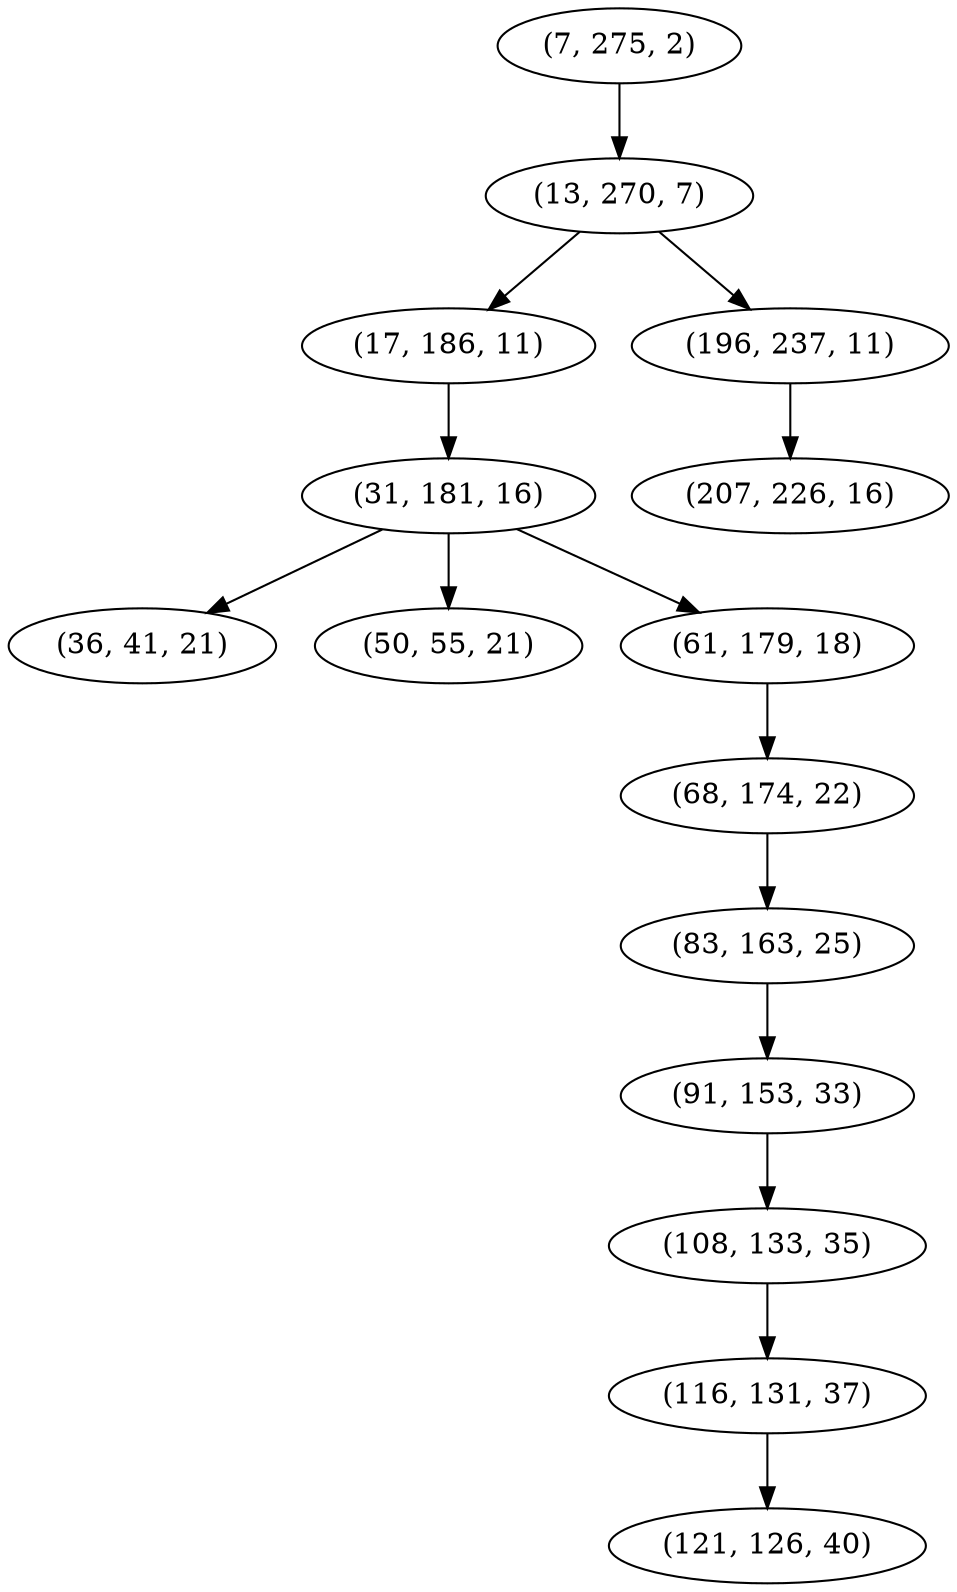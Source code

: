 digraph tree {
    "(7, 275, 2)";
    "(13, 270, 7)";
    "(17, 186, 11)";
    "(31, 181, 16)";
    "(36, 41, 21)";
    "(50, 55, 21)";
    "(61, 179, 18)";
    "(68, 174, 22)";
    "(83, 163, 25)";
    "(91, 153, 33)";
    "(108, 133, 35)";
    "(116, 131, 37)";
    "(121, 126, 40)";
    "(196, 237, 11)";
    "(207, 226, 16)";
    "(7, 275, 2)" -> "(13, 270, 7)";
    "(13, 270, 7)" -> "(17, 186, 11)";
    "(13, 270, 7)" -> "(196, 237, 11)";
    "(17, 186, 11)" -> "(31, 181, 16)";
    "(31, 181, 16)" -> "(36, 41, 21)";
    "(31, 181, 16)" -> "(50, 55, 21)";
    "(31, 181, 16)" -> "(61, 179, 18)";
    "(61, 179, 18)" -> "(68, 174, 22)";
    "(68, 174, 22)" -> "(83, 163, 25)";
    "(83, 163, 25)" -> "(91, 153, 33)";
    "(91, 153, 33)" -> "(108, 133, 35)";
    "(108, 133, 35)" -> "(116, 131, 37)";
    "(116, 131, 37)" -> "(121, 126, 40)";
    "(196, 237, 11)" -> "(207, 226, 16)";
}
